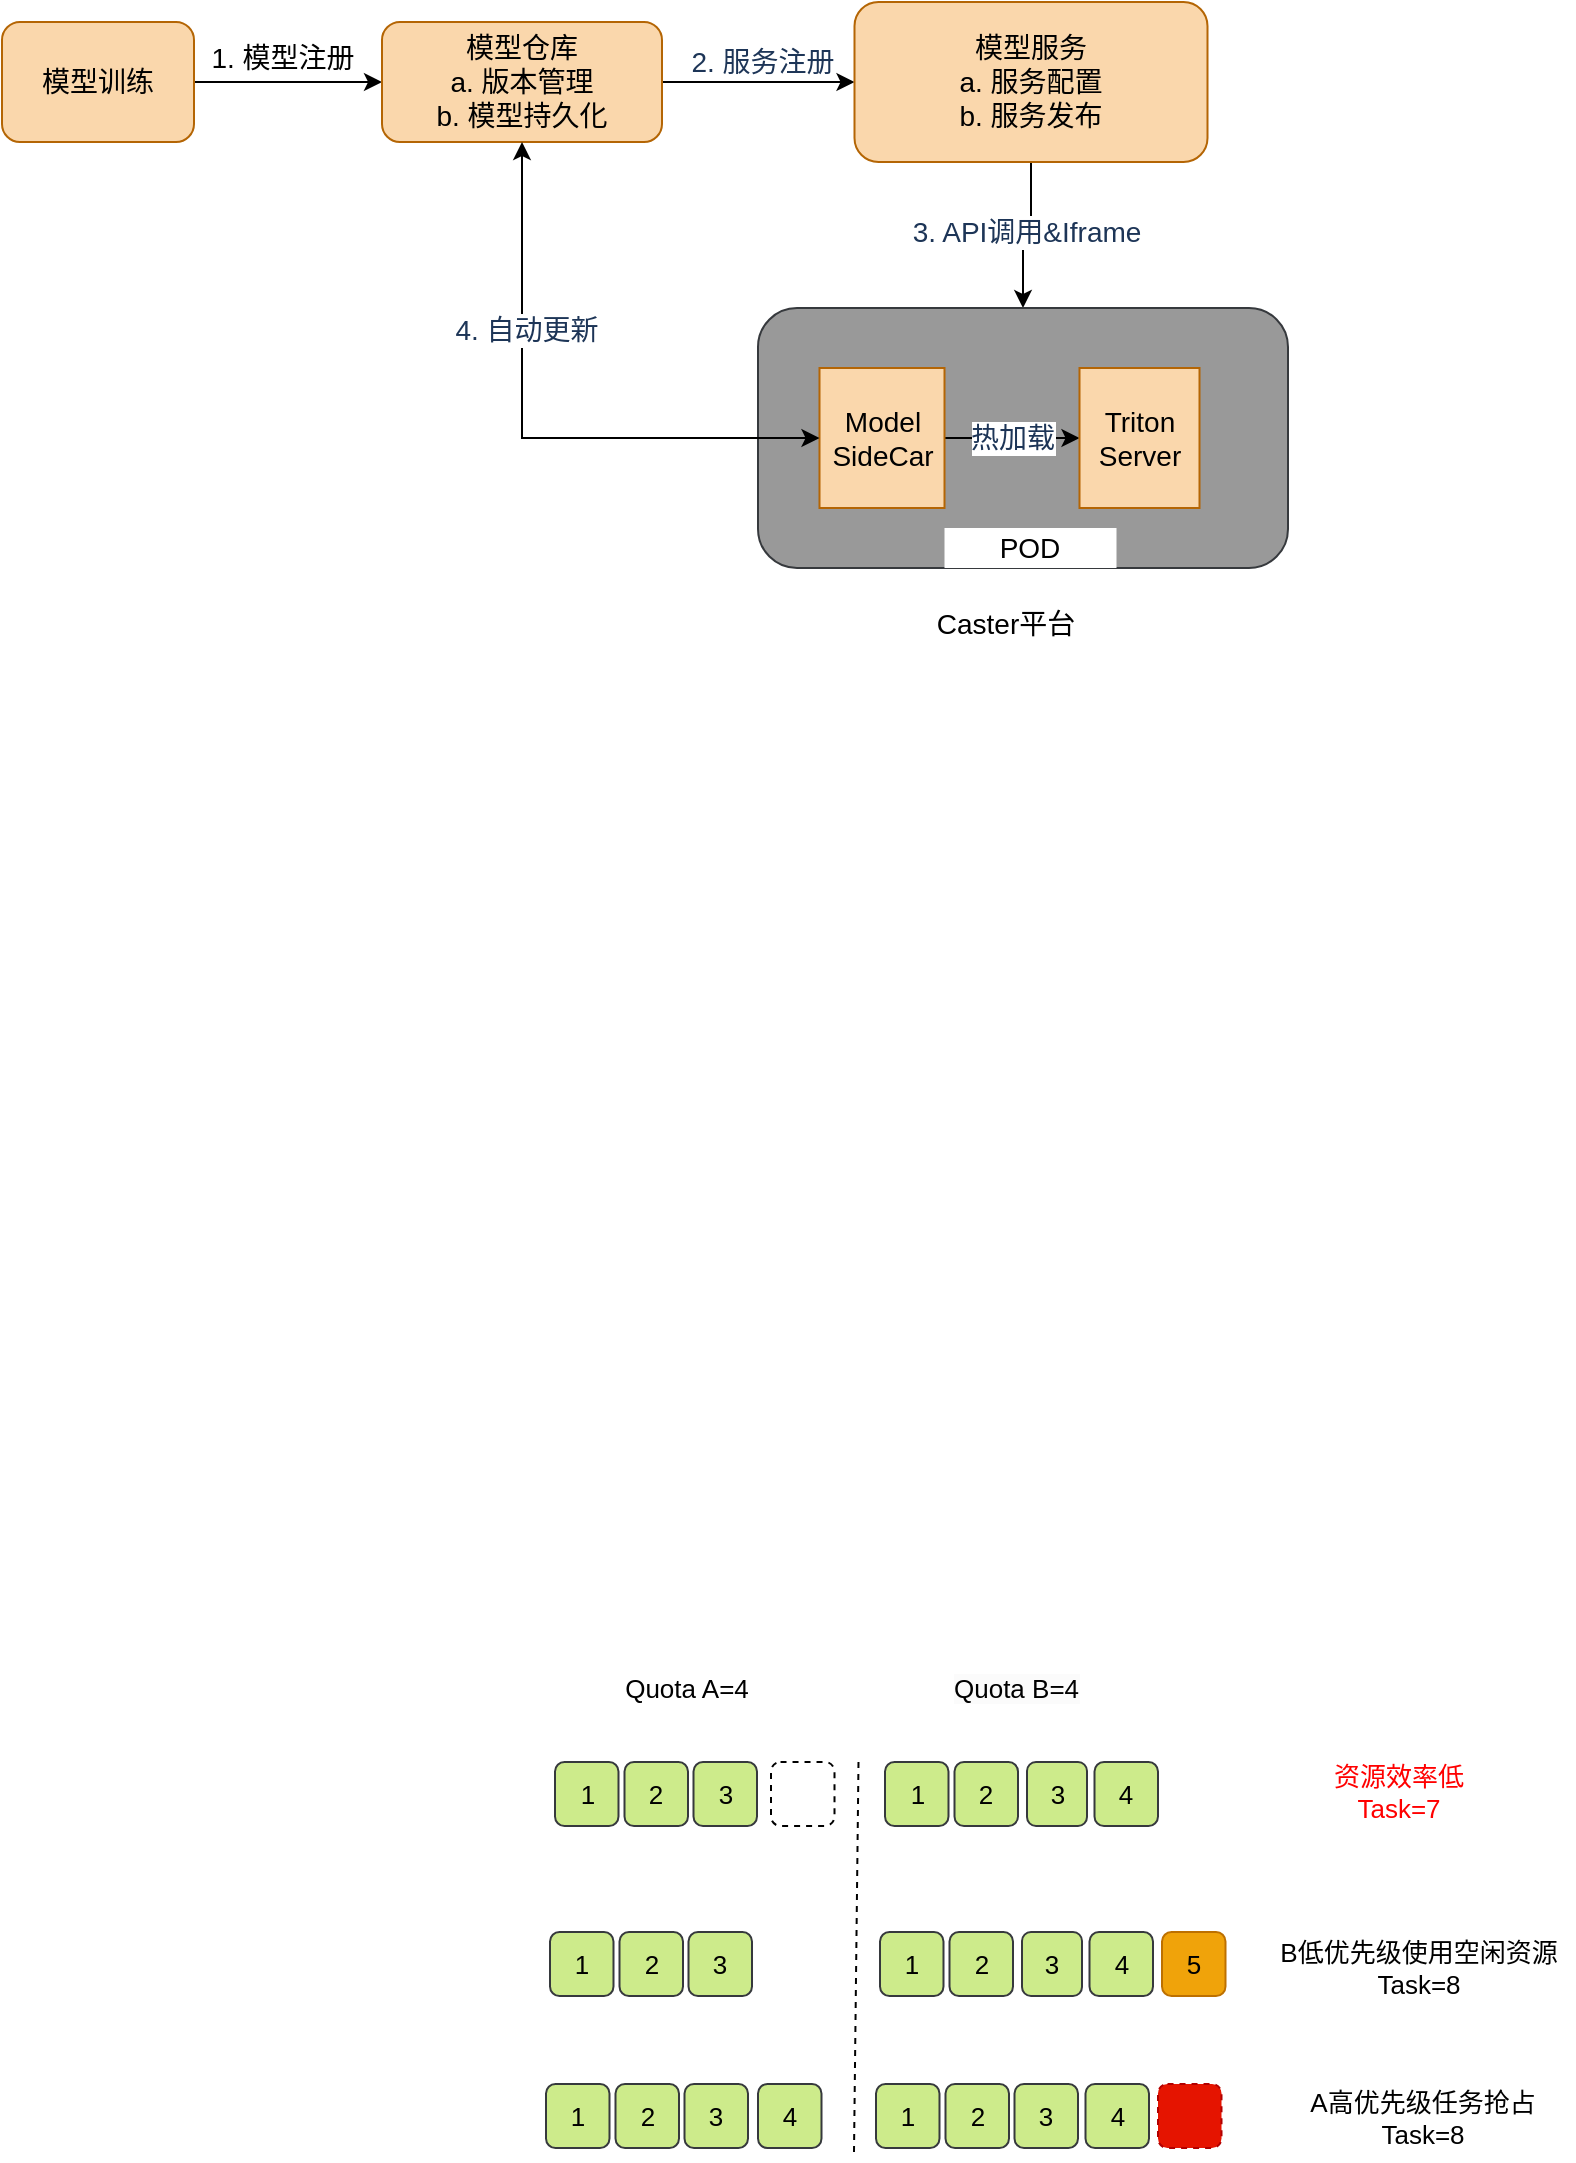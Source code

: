 <mxfile version="21.1.2" type="github">
  <diagram name="第 1 页" id="xBQ18PWrP7BkcB9rqu8b">
    <mxGraphModel dx="795" dy="429" grid="0" gridSize="10" guides="1" tooltips="1" connect="1" arrows="1" fold="1" page="1" pageScale="1" pageWidth="827" pageHeight="1169" math="0" shadow="0">
      <root>
        <mxCell id="0" />
        <mxCell id="1" parent="0" />
        <mxCell id="3kCGkrtOYdcLROXbUYzU-16" style="edgeStyle=orthogonalEdgeStyle;shape=connector;curved=1;rounded=0;orthogonalLoop=1;jettySize=auto;html=1;exitX=1;exitY=0.5;exitDx=0;exitDy=0;entryX=0;entryY=0.5;entryDx=0;entryDy=0;labelBackgroundColor=default;strokeColor=default;fontFamily=Helvetica;fontSize=14;fontColor=default;endArrow=classic;" parent="1" source="3kCGkrtOYdcLROXbUYzU-1" target="3kCGkrtOYdcLROXbUYzU-2" edge="1">
          <mxGeometry relative="1" as="geometry" />
        </mxCell>
        <mxCell id="3kCGkrtOYdcLROXbUYzU-18" value="1. 模型注册" style="edgeLabel;html=1;align=center;verticalAlign=middle;resizable=0;points=[];fontSize=14;fontFamily=Helvetica;fontColor=default;" parent="3kCGkrtOYdcLROXbUYzU-16" vertex="1" connectable="0">
          <mxGeometry x="-0.409" y="1" relative="1" as="geometry">
            <mxPoint x="16" y="-11" as="offset" />
          </mxGeometry>
        </mxCell>
        <mxCell id="3kCGkrtOYdcLROXbUYzU-1" value="模型训练" style="rounded=1;whiteSpace=wrap;html=1;fillColor=#fad7ac;strokeColor=#b46504;fontSize=14;" parent="1" vertex="1">
          <mxGeometry x="20" y="520" width="96" height="60" as="geometry" />
        </mxCell>
        <mxCell id="3kCGkrtOYdcLROXbUYzU-17" style="edgeStyle=orthogonalEdgeStyle;shape=connector;curved=1;rounded=0;orthogonalLoop=1;jettySize=auto;html=1;exitX=1;exitY=0.5;exitDx=0;exitDy=0;labelBackgroundColor=default;strokeColor=default;fontFamily=Helvetica;fontSize=14;fontColor=default;endArrow=classic;entryX=0;entryY=0.5;entryDx=0;entryDy=0;" parent="1" source="3kCGkrtOYdcLROXbUYzU-2" target="3kCGkrtOYdcLROXbUYzU-3" edge="1">
          <mxGeometry relative="1" as="geometry">
            <mxPoint x="410" y="550" as="targetPoint" />
          </mxGeometry>
        </mxCell>
        <mxCell id="3kCGkrtOYdcLROXbUYzU-44" value="2. 服务注册" style="edgeLabel;html=1;align=center;verticalAlign=middle;resizable=0;points=[];fontColor=#1D3557;fontSize=14;" parent="3kCGkrtOYdcLROXbUYzU-17" vertex="1" connectable="0">
          <mxGeometry x="0.08" relative="1" as="geometry">
            <mxPoint x="-2" y="-10" as="offset" />
          </mxGeometry>
        </mxCell>
        <mxCell id="3kCGkrtOYdcLROXbUYzU-2" value="模型仓库&lt;br style=&quot;font-size: 14px;&quot;&gt;a. 版本管理&lt;br style=&quot;font-size: 14px;&quot;&gt;b. 模型持久化" style="rounded=1;whiteSpace=wrap;html=1;fillColor=#fad7ac;strokeColor=#b46504;fontSize=14;" parent="1" vertex="1">
          <mxGeometry x="210" y="520" width="140" height="60" as="geometry" />
        </mxCell>
        <mxCell id="3kCGkrtOYdcLROXbUYzU-33" style="edgeStyle=orthogonalEdgeStyle;rounded=0;orthogonalLoop=1;jettySize=auto;html=1;exitX=0.5;exitY=1;exitDx=0;exitDy=0;entryX=0.5;entryY=0;entryDx=0;entryDy=0;strokeColor=#000000;fontColor=#1D3557;fillColor=#A8DADC;fontSize=14;" parent="1" source="3kCGkrtOYdcLROXbUYzU-3" target="3kCGkrtOYdcLROXbUYzU-8" edge="1">
          <mxGeometry relative="1" as="geometry" />
        </mxCell>
        <mxCell id="3kCGkrtOYdcLROXbUYzU-35" value="3. API调用&amp;amp;Iframe" style="edgeLabel;html=1;align=center;verticalAlign=middle;resizable=0;points=[];fontColor=#1D3557;fontSize=14;" parent="3kCGkrtOYdcLROXbUYzU-33" vertex="1" connectable="0">
          <mxGeometry x="0.017" y="-2" relative="1" as="geometry">
            <mxPoint as="offset" />
          </mxGeometry>
        </mxCell>
        <mxCell id="3kCGkrtOYdcLROXbUYzU-3" value="模型服务&lt;br style=&quot;font-size: 14px;&quot;&gt;a. 服务配置&lt;br style=&quot;font-size: 14px;&quot;&gt;b. 服务发布" style="rounded=1;whiteSpace=wrap;html=1;fillColor=#fad7ac;strokeColor=#b46504;fontSize=14;" parent="1" vertex="1">
          <mxGeometry x="446.25" y="510" width="176.5" height="80" as="geometry" />
        </mxCell>
        <mxCell id="3kCGkrtOYdcLROXbUYzU-8" value="" style="rounded=1;whiteSpace=wrap;html=1;fillColor=#999999;strokeColor=#36393d;fontSize=14;" parent="1" vertex="1">
          <mxGeometry x="398" y="663" width="265" height="130" as="geometry" />
        </mxCell>
        <mxCell id="3kCGkrtOYdcLROXbUYzU-32" value="热加载" style="edgeStyle=orthogonalEdgeStyle;rounded=0;orthogonalLoop=1;jettySize=auto;html=1;exitX=1;exitY=0.5;exitDx=0;exitDy=0;entryX=0;entryY=0.5;entryDx=0;entryDy=0;strokeColor=#000000;fontColor=#1D3557;fillColor=#A8DADC;fontSize=14;" parent="1" source="3kCGkrtOYdcLROXbUYzU-9" target="3kCGkrtOYdcLROXbUYzU-10" edge="1">
          <mxGeometry relative="1" as="geometry" />
        </mxCell>
        <mxCell id="3kCGkrtOYdcLROXbUYzU-9" value="Model&lt;br style=&quot;font-size: 14px;&quot;&gt;SideCar" style="rounded=0;whiteSpace=wrap;html=1;fontSize=14;fillColor=#fad7ac;strokeColor=#b46504;" parent="1" vertex="1">
          <mxGeometry x="428.75" y="693" width="62.5" height="70" as="geometry" />
        </mxCell>
        <mxCell id="3kCGkrtOYdcLROXbUYzU-10" value="Triton Server" style="rounded=0;whiteSpace=wrap;html=1;fontSize=14;fillColor=#fad7ac;strokeColor=#b46504;" parent="1" vertex="1">
          <mxGeometry x="558.75" y="693" width="60" height="70" as="geometry" />
        </mxCell>
        <mxCell id="3kCGkrtOYdcLROXbUYzU-29" value="POD" style="rounded=0;whiteSpace=wrap;html=1;strokeColor=none;fontSize=14;" parent="1" vertex="1">
          <mxGeometry x="491.25" y="773" width="86" height="20" as="geometry" />
        </mxCell>
        <mxCell id="3kCGkrtOYdcLROXbUYzU-34" value="Caster平台" style="rounded=0;whiteSpace=wrap;html=1;strokeColor=none;fontSize=14;" parent="1" vertex="1">
          <mxGeometry x="479" y="811" width="86" height="20" as="geometry" />
        </mxCell>
        <mxCell id="3kCGkrtOYdcLROXbUYzU-38" style="edgeStyle=orthogonalEdgeStyle;rounded=0;orthogonalLoop=1;jettySize=auto;html=1;exitX=0.5;exitY=1;exitDx=0;exitDy=0;entryX=0;entryY=0.5;entryDx=0;entryDy=0;strokeColor=#000000;fontColor=#1D3557;fillColor=#A8DADC;startArrow=classic;startFill=1;fontSize=14;" parent="1" source="3kCGkrtOYdcLROXbUYzU-2" target="3kCGkrtOYdcLROXbUYzU-9" edge="1">
          <mxGeometry relative="1" as="geometry" />
        </mxCell>
        <mxCell id="3kCGkrtOYdcLROXbUYzU-40" value="4. 自动更新" style="edgeLabel;html=1;align=center;verticalAlign=middle;resizable=0;points=[];fontColor=#1D3557;fontSize=14;" parent="3kCGkrtOYdcLROXbUYzU-38" vertex="1" connectable="0">
          <mxGeometry x="-0.368" y="2" relative="1" as="geometry">
            <mxPoint as="offset" />
          </mxGeometry>
        </mxCell>
        <mxCell id="b7TzZbzFCZOkno9uhMaO-1" value="1" style="rounded=1;whiteSpace=wrap;html=1;fillColor=#cdeb8b;strokeColor=#36393d;fontSize=13;" vertex="1" parent="1">
          <mxGeometry x="294" y="1475" width="31.75" height="32" as="geometry" />
        </mxCell>
        <mxCell id="b7TzZbzFCZOkno9uhMaO-2" value="2" style="rounded=1;whiteSpace=wrap;html=1;fillColor=#cdeb8b;strokeColor=#36393d;fontSize=13;" vertex="1" parent="1">
          <mxGeometry x="328.75" y="1475" width="31.75" height="32" as="geometry" />
        </mxCell>
        <mxCell id="b7TzZbzFCZOkno9uhMaO-3" value="3" style="rounded=1;whiteSpace=wrap;html=1;fillColor=#cdeb8b;strokeColor=#36393d;fontSize=13;" vertex="1" parent="1">
          <mxGeometry x="363.25" y="1475" width="31.75" height="32" as="geometry" />
        </mxCell>
        <mxCell id="b7TzZbzFCZOkno9uhMaO-4" value="5" style="rounded=1;whiteSpace=wrap;html=1;fillColor=#f0a30a;strokeColor=#BD7000;fontSize=13;fontColor=#000000;" vertex="1" parent="1">
          <mxGeometry x="600" y="1475" width="31.75" height="32" as="geometry" />
        </mxCell>
        <mxCell id="b7TzZbzFCZOkno9uhMaO-5" value="1" style="rounded=1;whiteSpace=wrap;html=1;fillColor=#cdeb8b;strokeColor=#36393d;fontSize=13;" vertex="1" parent="1">
          <mxGeometry x="459" y="1475" width="31.75" height="32" as="geometry" />
        </mxCell>
        <mxCell id="b7TzZbzFCZOkno9uhMaO-6" value="2" style="rounded=1;whiteSpace=wrap;html=1;fillColor=#cdeb8b;strokeColor=#36393d;fontSize=13;" vertex="1" parent="1">
          <mxGeometry x="493.75" y="1475" width="31.75" height="32" as="geometry" />
        </mxCell>
        <mxCell id="b7TzZbzFCZOkno9uhMaO-7" value="3" style="rounded=1;whiteSpace=wrap;html=1;fillColor=#cdeb8b;strokeColor=#36393d;fontSize=13;" vertex="1" parent="1">
          <mxGeometry x="530" y="1475" width="30" height="32" as="geometry" />
        </mxCell>
        <mxCell id="b7TzZbzFCZOkno9uhMaO-8" value="4" style="rounded=1;whiteSpace=wrap;html=1;fillColor=#cdeb8b;strokeColor=#36393d;fontSize=13;" vertex="1" parent="1">
          <mxGeometry x="563.75" y="1475" width="31.75" height="32" as="geometry" />
        </mxCell>
        <mxCell id="b7TzZbzFCZOkno9uhMaO-9" value="1" style="rounded=1;whiteSpace=wrap;html=1;fillColor=#cdeb8b;strokeColor=#36393d;fontSize=13;" vertex="1" parent="1">
          <mxGeometry x="292" y="1551" width="31.75" height="32" as="geometry" />
        </mxCell>
        <mxCell id="b7TzZbzFCZOkno9uhMaO-10" value="2" style="rounded=1;whiteSpace=wrap;html=1;fillColor=#cdeb8b;strokeColor=#36393d;fontSize=13;" vertex="1" parent="1">
          <mxGeometry x="326.75" y="1551" width="31.75" height="32" as="geometry" />
        </mxCell>
        <mxCell id="b7TzZbzFCZOkno9uhMaO-11" value="3" style="rounded=1;whiteSpace=wrap;html=1;fillColor=#cdeb8b;strokeColor=#36393d;fontSize=13;" vertex="1" parent="1">
          <mxGeometry x="361.25" y="1551" width="31.75" height="32" as="geometry" />
        </mxCell>
        <mxCell id="b7TzZbzFCZOkno9uhMaO-12" value="" style="rounded=1;whiteSpace=wrap;html=1;fontSize=13;dashed=1;fillColor=#e51400;fontColor=#ffffff;strokeColor=#B20000;" vertex="1" parent="1">
          <mxGeometry x="598" y="1551" width="31.75" height="32" as="geometry" />
        </mxCell>
        <mxCell id="b7TzZbzFCZOkno9uhMaO-13" value="1" style="rounded=1;whiteSpace=wrap;html=1;fillColor=#cdeb8b;strokeColor=#36393d;fontSize=13;" vertex="1" parent="1">
          <mxGeometry x="457" y="1551" width="31.75" height="32" as="geometry" />
        </mxCell>
        <mxCell id="b7TzZbzFCZOkno9uhMaO-14" value="2" style="rounded=1;whiteSpace=wrap;html=1;fillColor=#cdeb8b;strokeColor=#36393d;fontSize=13;" vertex="1" parent="1">
          <mxGeometry x="491.75" y="1551" width="31.75" height="32" as="geometry" />
        </mxCell>
        <mxCell id="b7TzZbzFCZOkno9uhMaO-15" value="3" style="rounded=1;whiteSpace=wrap;html=1;fillColor=#cdeb8b;strokeColor=#36393d;fontSize=13;" vertex="1" parent="1">
          <mxGeometry x="526.25" y="1551" width="31.75" height="32" as="geometry" />
        </mxCell>
        <mxCell id="b7TzZbzFCZOkno9uhMaO-16" value="4" style="rounded=1;whiteSpace=wrap;html=1;fillColor=#cdeb8b;strokeColor=#36393d;fontSize=13;" vertex="1" parent="1">
          <mxGeometry x="561.75" y="1551" width="31.75" height="32" as="geometry" />
        </mxCell>
        <mxCell id="b7TzZbzFCZOkno9uhMaO-17" value="4" style="rounded=1;whiteSpace=wrap;html=1;fillColor=#cdeb8b;strokeColor=#36393d;fontSize=13;" vertex="1" parent="1">
          <mxGeometry x="398" y="1551" width="31.75" height="32" as="geometry" />
        </mxCell>
        <mxCell id="b7TzZbzFCZOkno9uhMaO-18" value="1" style="rounded=1;whiteSpace=wrap;html=1;fillColor=#cdeb8b;strokeColor=#36393d;fontSize=13;" vertex="1" parent="1">
          <mxGeometry x="296.5" y="1390" width="31.75" height="32" as="geometry" />
        </mxCell>
        <mxCell id="b7TzZbzFCZOkno9uhMaO-19" value="2" style="rounded=1;whiteSpace=wrap;html=1;fillColor=#cdeb8b;strokeColor=#36393d;fontSize=13;" vertex="1" parent="1">
          <mxGeometry x="331.25" y="1390" width="31.75" height="32" as="geometry" />
        </mxCell>
        <mxCell id="b7TzZbzFCZOkno9uhMaO-20" value="3" style="rounded=1;whiteSpace=wrap;html=1;fillColor=#cdeb8b;strokeColor=#36393d;fontSize=13;" vertex="1" parent="1">
          <mxGeometry x="365.75" y="1390" width="31.75" height="32" as="geometry" />
        </mxCell>
        <mxCell id="b7TzZbzFCZOkno9uhMaO-22" value="1" style="rounded=1;whiteSpace=wrap;html=1;fillColor=#cdeb8b;strokeColor=#36393d;fontSize=13;" vertex="1" parent="1">
          <mxGeometry x="461.5" y="1390" width="31.75" height="32" as="geometry" />
        </mxCell>
        <mxCell id="b7TzZbzFCZOkno9uhMaO-23" value="2" style="rounded=1;whiteSpace=wrap;html=1;fillColor=#cdeb8b;strokeColor=#36393d;fontSize=13;" vertex="1" parent="1">
          <mxGeometry x="496.25" y="1390" width="31.75" height="32" as="geometry" />
        </mxCell>
        <mxCell id="b7TzZbzFCZOkno9uhMaO-24" value="3" style="rounded=1;whiteSpace=wrap;html=1;fillColor=#cdeb8b;strokeColor=#36393d;fontSize=13;" vertex="1" parent="1">
          <mxGeometry x="532.5" y="1390" width="30" height="32" as="geometry" />
        </mxCell>
        <mxCell id="b7TzZbzFCZOkno9uhMaO-25" value="4" style="rounded=1;whiteSpace=wrap;html=1;fillColor=#cdeb8b;strokeColor=#36393d;fontSize=13;" vertex="1" parent="1">
          <mxGeometry x="566.25" y="1390" width="31.75" height="32" as="geometry" />
        </mxCell>
        <mxCell id="b7TzZbzFCZOkno9uhMaO-29" value="" style="rounded=1;whiteSpace=wrap;html=1;fontSize=13;dashed=1;" vertex="1" parent="1">
          <mxGeometry x="404.5" y="1390" width="31.75" height="32" as="geometry" />
        </mxCell>
        <mxCell id="b7TzZbzFCZOkno9uhMaO-35" value="&lt;font color=&quot;#ff0000&quot;&gt;资源效率低&lt;br style=&quot;font-size: 13px;&quot;&gt;Task=7&lt;/font&gt;" style="text;html=1;align=center;verticalAlign=middle;resizable=0;points=[];autosize=1;strokeColor=none;fillColor=none;fontSize=13;" vertex="1" parent="1">
          <mxGeometry x="676" y="1383" width="83" height="43" as="geometry" />
        </mxCell>
        <mxCell id="b7TzZbzFCZOkno9uhMaO-36" value="Quota A=4" style="text;html=1;align=center;verticalAlign=middle;resizable=0;points=[];autosize=1;strokeColor=none;fillColor=none;fontSize=13;" vertex="1" parent="1">
          <mxGeometry x="321.5" y="1339" width="80" height="28" as="geometry" />
        </mxCell>
        <mxCell id="b7TzZbzFCZOkno9uhMaO-37" value="B低优先级使用空闲资源&lt;br style=&quot;font-size: 13px;&quot;&gt;Task=8" style="text;html=1;align=center;verticalAlign=middle;resizable=0;points=[];autosize=1;strokeColor=none;fillColor=none;fontSize=13;" vertex="1" parent="1">
          <mxGeometry x="649" y="1471" width="157" height="43" as="geometry" />
        </mxCell>
        <mxCell id="b7TzZbzFCZOkno9uhMaO-38" value="A高优先级任务抢占&lt;br style=&quot;font-size: 13px;&quot;&gt;Task=8" style="text;html=1;align=center;verticalAlign=middle;resizable=0;points=[];autosize=1;strokeColor=none;fillColor=none;fontSize=13;" vertex="1" parent="1">
          <mxGeometry x="664" y="1546.5" width="131" height="43" as="geometry" />
        </mxCell>
        <mxCell id="b7TzZbzFCZOkno9uhMaO-40" value="" style="endArrow=none;dashed=1;html=1;rounded=0;fontSize=13;" edge="1" parent="1">
          <mxGeometry width="50" height="50" relative="1" as="geometry">
            <mxPoint x="446" y="1585" as="sourcePoint" />
            <mxPoint x="448.25" y="1390" as="targetPoint" />
          </mxGeometry>
        </mxCell>
        <mxCell id="b7TzZbzFCZOkno9uhMaO-41" value="&lt;meta charset=&quot;utf-8&quot; style=&quot;font-size: 13px;&quot;&gt;&lt;span style=&quot;color: rgb(0, 0, 0); font-family: Helvetica; font-size: 13px; font-style: normal; font-variant-ligatures: normal; font-variant-caps: normal; font-weight: 400; letter-spacing: normal; orphans: 2; text-align: center; text-indent: 0px; text-transform: none; widows: 2; word-spacing: 0px; -webkit-text-stroke-width: 0px; background-color: rgb(251, 251, 251); text-decoration-thickness: initial; text-decoration-style: initial; text-decoration-color: initial; float: none; display: inline !important;&quot;&gt;Quota B=4&lt;/span&gt;" style="text;whiteSpace=wrap;html=1;fontSize=13;" vertex="1" parent="1">
          <mxGeometry x="493.75" y="1339" width="86" height="36" as="geometry" />
        </mxCell>
      </root>
    </mxGraphModel>
  </diagram>
</mxfile>
